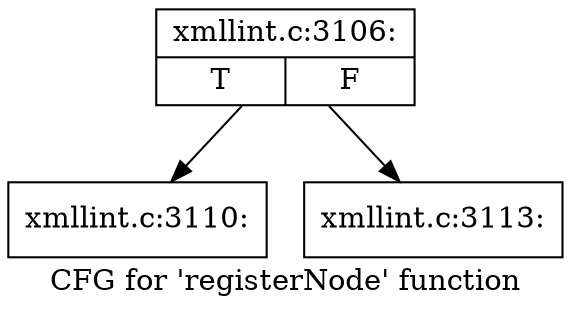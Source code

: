 digraph "CFG for 'registerNode' function" {
	label="CFG for 'registerNode' function";

	Node0x502c4c0 [shape=record,label="{xmllint.c:3106:|{<s0>T|<s1>F}}"];
	Node0x502c4c0 -> Node0x502eb60;
	Node0x502c4c0 -> Node0x502ebb0;
	Node0x502eb60 [shape=record,label="{xmllint.c:3110:}"];
	Node0x502ebb0 [shape=record,label="{xmllint.c:3113:}"];
}
